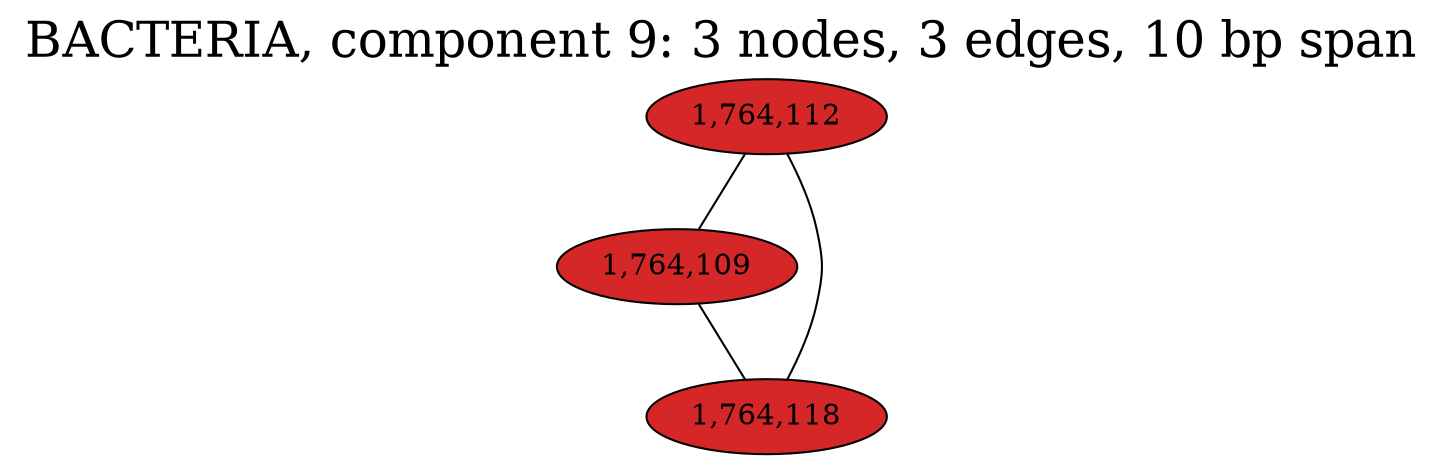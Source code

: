 graph BACTERIA_cc9 {
	overlap="prism50";
	outputorder="edgesfirst";
	label="BACTERIA, component 9: 3 nodes, 3 edges, 10 bp span";
	labelloc="t";
	fontsize=24;
	"1,764,112" [style="filled", fillcolor="#d62728", fontcolor="#000000"];
	"1,764,109" [style="filled", fillcolor="#d62728", fontcolor="#000000"];
	"1,764,118" [style="filled", fillcolor="#d62728", fontcolor="#000000"];
	"1,764,112" -- "1,764,109";
	"1,764,112" -- "1,764,118";
	"1,764,109" -- "1,764,118";
}